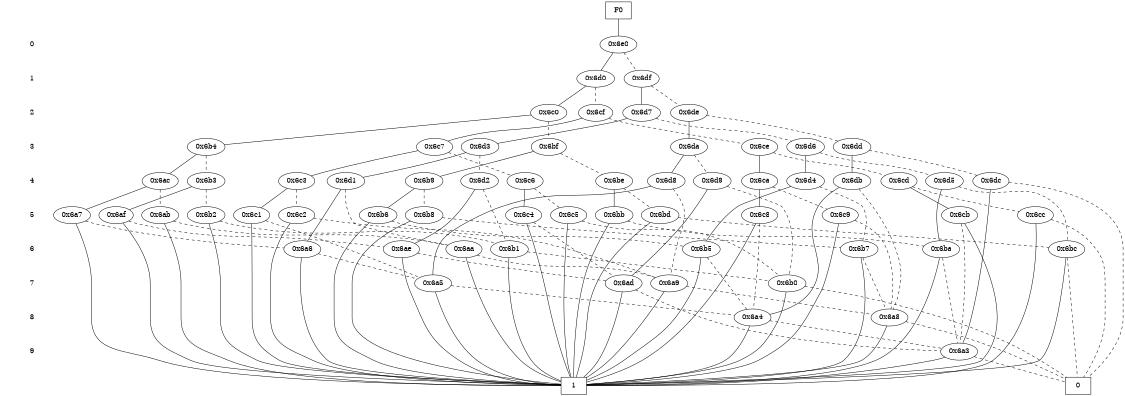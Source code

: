 digraph "DD" {
size = "7.5,10"
center = true;
edge [dir = none];
{ node [shape = plaintext];
  edge [style = invis];
  "CONST NODES" [style = invis];
" 0 " -> " 1 " -> " 2 " -> " 3 " -> " 4 " -> " 5 " -> " 6 " -> " 7 " -> " 8 " -> " 9 " -> "CONST NODES"; 
}
{ rank = same; node [shape = box]; edge [style = invis];
"F0"; }
{ rank = same; " 0 ";
"0x6e0";
}
{ rank = same; " 1 ";
"0x6d0";
"0x6df";
}
{ rank = same; " 2 ";
"0x6d7";
"0x6c0";
"0x6cf";
"0x6de";
}
{ rank = same; " 3 ";
"0x6d3";
"0x6bf";
"0x6ce";
"0x6dd";
"0x6b4";
"0x6c7";
"0x6d6";
"0x6da";
}
{ rank = same; " 4 ";
"0x6c6";
"0x6db";
"0x6d4";
"0x6d1";
"0x6ca";
"0x6be";
"0x6dc";
"0x6d2";
"0x6c3";
"0x6d8";
"0x6b9";
"0x6ac";
"0x6d5";
"0x6cd";
"0x6d9";
"0x6b3";
}
{ rank = same; " 5 ";
"0x6c4";
"0x6af";
"0x6c5";
"0x6b2";
"0x6b6";
"0x6b8";
"0x6bb";
"0x6bd";
"0x6cc";
"0x6cb";
"0x6c8";
"0x6c1";
"0x6a7";
"0x6c9";
"0x6c2";
"0x6ab";
}
{ rank = same; " 6 ";
"0x6ae";
"0x6b1";
"0x6bc";
"0x6ba";
"0x6b5";
"0x6a6";
"0x6b7";
"0x6aa";
}
{ rank = same; " 7 ";
"0x6b0";
"0x6ad";
"0x6a5";
"0x6a9";
}
{ rank = same; " 8 ";
"0x6a8";
"0x6a4";
}
{ rank = same; " 9 ";
"0x6a3";
}
{ rank = same; "CONST NODES";
{ node [shape = box]; "0x643";
"0x642";
}
}
"F0" -> "0x6e0" [style = solid];
"0x6e0" -> "0x6d0";
"0x6e0" -> "0x6df" [style = dashed];
"0x6d0" -> "0x6c0";
"0x6d0" -> "0x6cf" [style = dashed];
"0x6df" -> "0x6d7";
"0x6df" -> "0x6de" [style = dashed];
"0x6d7" -> "0x6d3";
"0x6d7" -> "0x6d6" [style = dashed];
"0x6c0" -> "0x6b4";
"0x6c0" -> "0x6bf" [style = dashed];
"0x6cf" -> "0x6c7";
"0x6cf" -> "0x6ce" [style = dashed];
"0x6de" -> "0x6da";
"0x6de" -> "0x6dd" [style = dashed];
"0x6d3" -> "0x6d1";
"0x6d3" -> "0x6d2" [style = dashed];
"0x6bf" -> "0x6b9";
"0x6bf" -> "0x6be" [style = dashed];
"0x6ce" -> "0x6ca";
"0x6ce" -> "0x6cd" [style = dashed];
"0x6dd" -> "0x6db";
"0x6dd" -> "0x6dc" [style = dashed];
"0x6b4" -> "0x6ac";
"0x6b4" -> "0x6b3" [style = dashed];
"0x6c7" -> "0x6c3";
"0x6c7" -> "0x6c6" [style = dashed];
"0x6d6" -> "0x6d4";
"0x6d6" -> "0x6d5" [style = dashed];
"0x6da" -> "0x6d8";
"0x6da" -> "0x6d9" [style = dashed];
"0x6c6" -> "0x6c4";
"0x6c6" -> "0x6c5" [style = dashed];
"0x6db" -> "0x6a4";
"0x6db" -> "0x6a8" [style = dashed];
"0x6d4" -> "0x6b5";
"0x6d4" -> "0x6b7" [style = dashed];
"0x6d1" -> "0x6a6";
"0x6d1" -> "0x6aa" [style = dashed];
"0x6ca" -> "0x6c8";
"0x6ca" -> "0x6c9" [style = dashed];
"0x6be" -> "0x6bb";
"0x6be" -> "0x6bd" [style = dashed];
"0x6dc" -> "0x6a3";
"0x6dc" -> "0x643" [style = dashed];
"0x6d2" -> "0x6ae";
"0x6d2" -> "0x6b1" [style = dashed];
"0x6c3" -> "0x6c1";
"0x6c3" -> "0x6c2" [style = dashed];
"0x6d8" -> "0x6a5";
"0x6d8" -> "0x6a9" [style = dashed];
"0x6b9" -> "0x6b6";
"0x6b9" -> "0x6b8" [style = dashed];
"0x6ac" -> "0x6a7";
"0x6ac" -> "0x6ab" [style = dashed];
"0x6d5" -> "0x6ba";
"0x6d5" -> "0x6bc" [style = dashed];
"0x6cd" -> "0x6cb";
"0x6cd" -> "0x6cc" [style = dashed];
"0x6d9" -> "0x6ad";
"0x6d9" -> "0x6b0" [style = dashed];
"0x6b3" -> "0x6af";
"0x6b3" -> "0x6b2" [style = dashed];
"0x6c4" -> "0x642";
"0x6c4" -> "0x6ad" [style = dashed];
"0x6af" -> "0x642";
"0x6af" -> "0x6ae" [style = dashed];
"0x6c5" -> "0x642";
"0x6c5" -> "0x6b0" [style = dashed];
"0x6b2" -> "0x642";
"0x6b2" -> "0x6b1" [style = dashed];
"0x6b6" -> "0x642";
"0x6b6" -> "0x6b5" [style = dashed];
"0x6b8" -> "0x642";
"0x6b8" -> "0x6b7" [style = dashed];
"0x6bb" -> "0x642";
"0x6bb" -> "0x6ba" [style = dashed];
"0x6bd" -> "0x642";
"0x6bd" -> "0x6bc" [style = dashed];
"0x6cc" -> "0x642";
"0x6cc" -> "0x643" [style = dashed];
"0x6cb" -> "0x642";
"0x6cb" -> "0x6a3" [style = dashed];
"0x6c8" -> "0x642";
"0x6c8" -> "0x6a4" [style = dashed];
"0x6c1" -> "0x642";
"0x6c1" -> "0x6a5" [style = dashed];
"0x6a7" -> "0x642";
"0x6a7" -> "0x6a6" [style = dashed];
"0x6c9" -> "0x642";
"0x6c9" -> "0x6a8" [style = dashed];
"0x6c2" -> "0x642";
"0x6c2" -> "0x6a9" [style = dashed];
"0x6ab" -> "0x642";
"0x6ab" -> "0x6aa" [style = dashed];
"0x6ae" -> "0x642";
"0x6ae" -> "0x6ad" [style = dashed];
"0x6b1" -> "0x642";
"0x6b1" -> "0x6b0" [style = dashed];
"0x6bc" -> "0x642";
"0x6bc" -> "0x643" [style = dashed];
"0x6ba" -> "0x642";
"0x6ba" -> "0x6a3" [style = dashed];
"0x6b5" -> "0x642";
"0x6b5" -> "0x6a4" [style = dashed];
"0x6a6" -> "0x642";
"0x6a6" -> "0x6a5" [style = dashed];
"0x6b7" -> "0x642";
"0x6b7" -> "0x6a8" [style = dashed];
"0x6aa" -> "0x642";
"0x6aa" -> "0x6a9" [style = dashed];
"0x6b0" -> "0x642";
"0x6b0" -> "0x643" [style = dashed];
"0x6ad" -> "0x642";
"0x6ad" -> "0x6a3" [style = dashed];
"0x6a5" -> "0x642";
"0x6a5" -> "0x6a4" [style = dashed];
"0x6a9" -> "0x642";
"0x6a9" -> "0x6a8" [style = dashed];
"0x6a8" -> "0x642";
"0x6a8" -> "0x643" [style = dashed];
"0x6a4" -> "0x642";
"0x6a4" -> "0x6a3" [style = dashed];
"0x6a3" -> "0x642";
"0x6a3" -> "0x643" [style = dashed];
"0x643" [label = "0"];
"0x642" [label = "1"];
}
